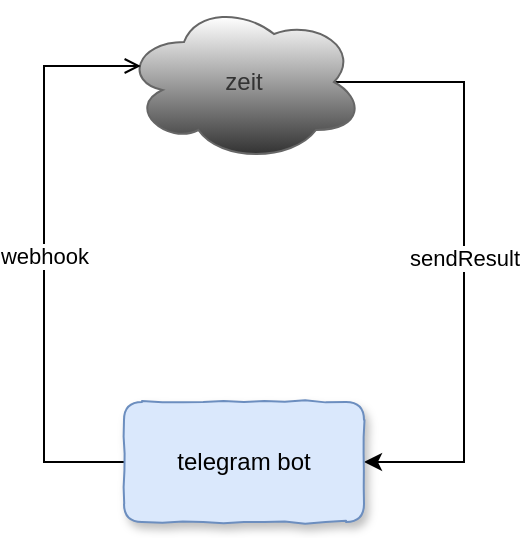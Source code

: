 <mxfile version="12.9.2" type="github">
  <diagram id="ndJ8UlHo1xQEcBVUiTzy" name="第 1 页">
    <mxGraphModel dx="618" dy="664" grid="1" gridSize="10" guides="1" tooltips="1" connect="1" arrows="1" fold="1" page="1" pageScale="1" pageWidth="827" pageHeight="1169" math="0" shadow="0">
      <root>
        <mxCell id="0" />
        <mxCell id="1" parent="0" />
        <mxCell id="S5EFejWPiIgzGz-rB_d--6" value="sendResult" style="edgeStyle=orthogonalEdgeStyle;rounded=0;orthogonalLoop=1;jettySize=auto;html=1;exitX=0.875;exitY=0.5;exitDx=0;exitDy=0;exitPerimeter=0;entryX=1;entryY=0.5;entryDx=0;entryDy=0;" edge="1" parent="1" source="S5EFejWPiIgzGz-rB_d--1" target="S5EFejWPiIgzGz-rB_d--3">
          <mxGeometry relative="1" as="geometry">
            <Array as="points">
              <mxPoint x="420" y="170" />
              <mxPoint x="420" y="360" />
            </Array>
          </mxGeometry>
        </mxCell>
        <mxCell id="S5EFejWPiIgzGz-rB_d--1" value="zeit" style="ellipse;shape=cloud;whiteSpace=wrap;html=1;fillColor=#333333;strokeColor=#666666;fontColor=#333333;gradientColor=#ffffff;gradientDirection=north;" vertex="1" parent="1">
          <mxGeometry x="250" y="130" width="120" height="80" as="geometry" />
        </mxCell>
        <mxCell id="S5EFejWPiIgzGz-rB_d--5" value="webhook" style="edgeStyle=orthogonalEdgeStyle;rounded=0;orthogonalLoop=1;jettySize=auto;html=1;exitX=0;exitY=0.5;exitDx=0;exitDy=0;entryX=0.07;entryY=0.4;entryDx=0;entryDy=0;entryPerimeter=0;endArrow=open;endFill=0;" edge="1" parent="1" source="S5EFejWPiIgzGz-rB_d--3" target="S5EFejWPiIgzGz-rB_d--1">
          <mxGeometry relative="1" as="geometry">
            <Array as="points">
              <mxPoint x="210" y="360" />
              <mxPoint x="210" y="162" />
            </Array>
          </mxGeometry>
        </mxCell>
        <mxCell id="S5EFejWPiIgzGz-rB_d--3" value="telegram bot" style="rounded=1;whiteSpace=wrap;html=1;fillColor=#dae8fc;strokeColor=#6c8ebf;comic=1;shadow=1;" vertex="1" parent="1">
          <mxGeometry x="250" y="330" width="120" height="60" as="geometry" />
        </mxCell>
      </root>
    </mxGraphModel>
  </diagram>
</mxfile>

